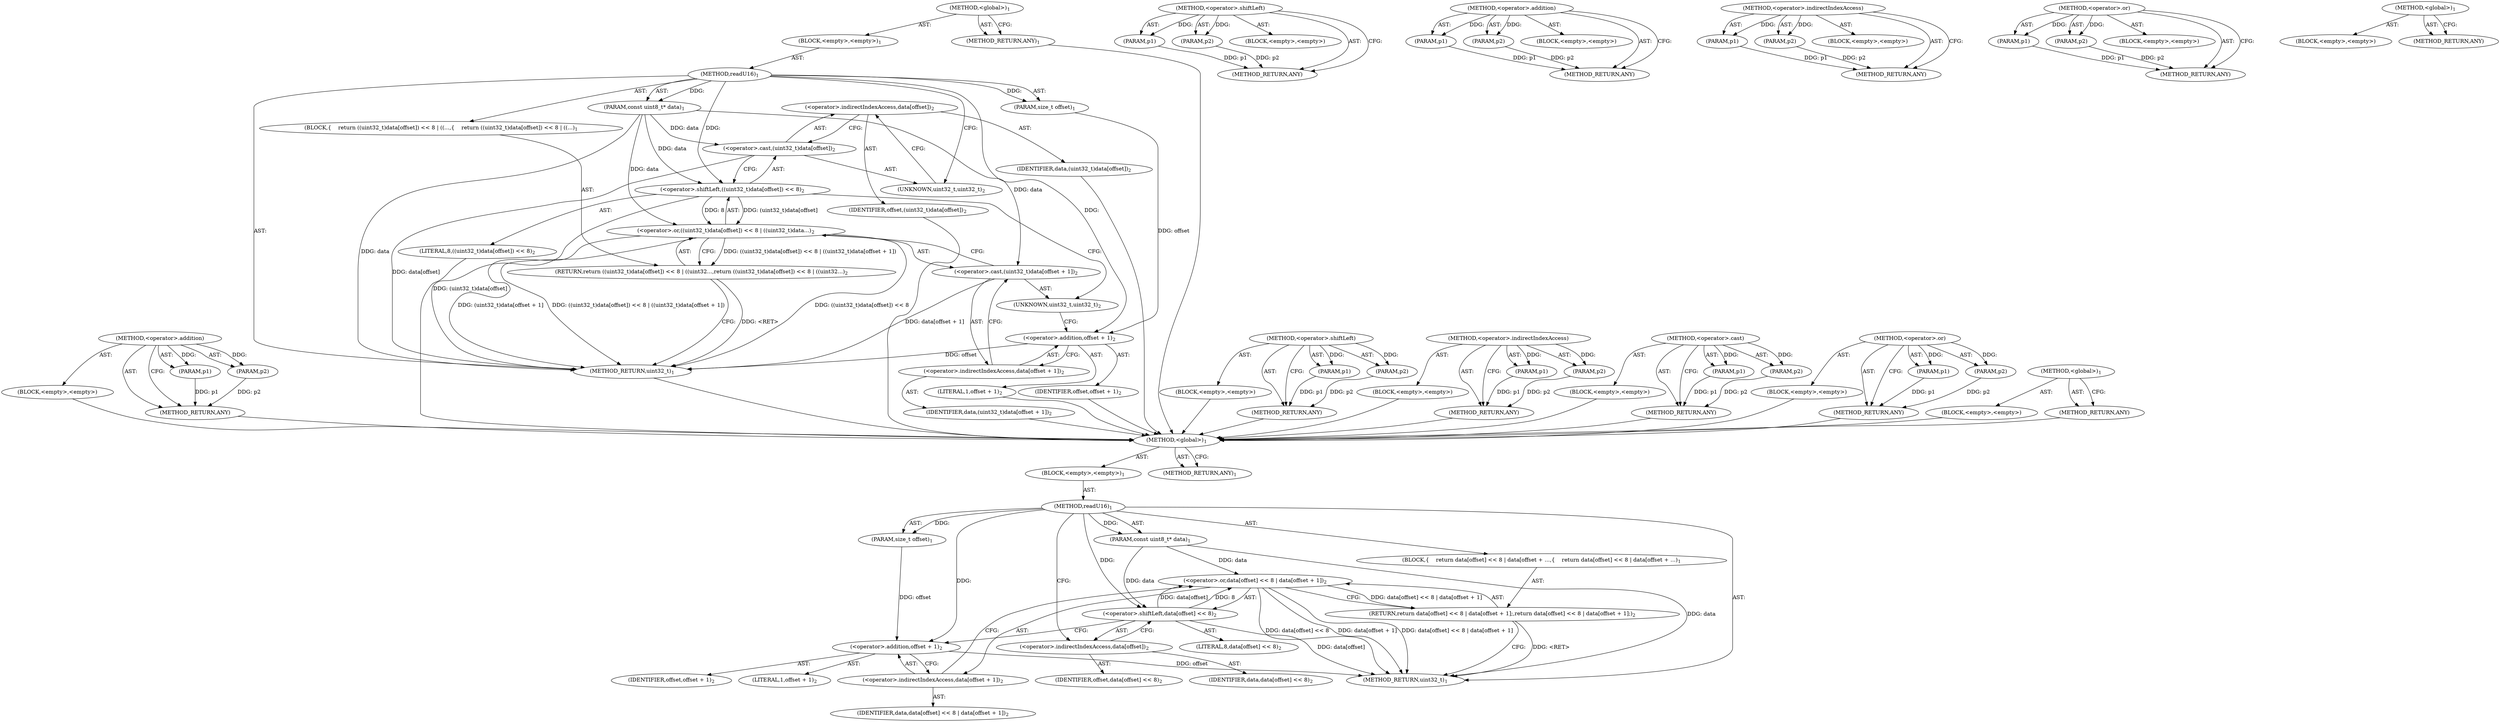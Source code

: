 digraph "&lt;global&gt;" {
vulnerable_6 [label=<(METHOD,&lt;global&gt;)<SUB>1</SUB>>];
vulnerable_7 [label=<(BLOCK,&lt;empty&gt;,&lt;empty&gt;)<SUB>1</SUB>>];
vulnerable_8 [label=<(METHOD,readU16)<SUB>1</SUB>>];
vulnerable_9 [label=<(PARAM,const uint8_t* data)<SUB>1</SUB>>];
vulnerable_10 [label=<(PARAM,size_t offset)<SUB>1</SUB>>];
vulnerable_11 [label=<(BLOCK,{
    return data[offset] &lt;&lt; 8 | data[offset + ...,{
    return data[offset] &lt;&lt; 8 | data[offset + ...)<SUB>1</SUB>>];
vulnerable_12 [label=<(RETURN,return data[offset] &lt;&lt; 8 | data[offset + 1];,return data[offset] &lt;&lt; 8 | data[offset + 1];)<SUB>2</SUB>>];
vulnerable_13 [label=<(&lt;operator&gt;.or,data[offset] &lt;&lt; 8 | data[offset + 1])<SUB>2</SUB>>];
vulnerable_14 [label=<(&lt;operator&gt;.shiftLeft,data[offset] &lt;&lt; 8)<SUB>2</SUB>>];
vulnerable_15 [label=<(&lt;operator&gt;.indirectIndexAccess,data[offset])<SUB>2</SUB>>];
vulnerable_16 [label=<(IDENTIFIER,data,data[offset] &lt;&lt; 8)<SUB>2</SUB>>];
vulnerable_17 [label=<(IDENTIFIER,offset,data[offset] &lt;&lt; 8)<SUB>2</SUB>>];
vulnerable_18 [label=<(LITERAL,8,data[offset] &lt;&lt; 8)<SUB>2</SUB>>];
vulnerable_19 [label=<(&lt;operator&gt;.indirectIndexAccess,data[offset + 1])<SUB>2</SUB>>];
vulnerable_20 [label=<(IDENTIFIER,data,data[offset] &lt;&lt; 8 | data[offset + 1])<SUB>2</SUB>>];
vulnerable_21 [label=<(&lt;operator&gt;.addition,offset + 1)<SUB>2</SUB>>];
vulnerable_22 [label=<(IDENTIFIER,offset,offset + 1)<SUB>2</SUB>>];
vulnerable_23 [label=<(LITERAL,1,offset + 1)<SUB>2</SUB>>];
vulnerable_24 [label=<(METHOD_RETURN,uint32_t)<SUB>1</SUB>>];
vulnerable_26 [label=<(METHOD_RETURN,ANY)<SUB>1</SUB>>];
vulnerable_52 [label=<(METHOD,&lt;operator&gt;.shiftLeft)>];
vulnerable_53 [label=<(PARAM,p1)>];
vulnerable_54 [label=<(PARAM,p2)>];
vulnerable_55 [label=<(BLOCK,&lt;empty&gt;,&lt;empty&gt;)>];
vulnerable_56 [label=<(METHOD_RETURN,ANY)>];
vulnerable_62 [label=<(METHOD,&lt;operator&gt;.addition)>];
vulnerable_63 [label=<(PARAM,p1)>];
vulnerable_64 [label=<(PARAM,p2)>];
vulnerable_65 [label=<(BLOCK,&lt;empty&gt;,&lt;empty&gt;)>];
vulnerable_66 [label=<(METHOD_RETURN,ANY)>];
vulnerable_57 [label=<(METHOD,&lt;operator&gt;.indirectIndexAccess)>];
vulnerable_58 [label=<(PARAM,p1)>];
vulnerable_59 [label=<(PARAM,p2)>];
vulnerable_60 [label=<(BLOCK,&lt;empty&gt;,&lt;empty&gt;)>];
vulnerable_61 [label=<(METHOD_RETURN,ANY)>];
vulnerable_47 [label=<(METHOD,&lt;operator&gt;.or)>];
vulnerable_48 [label=<(PARAM,p1)>];
vulnerable_49 [label=<(PARAM,p2)>];
vulnerable_50 [label=<(BLOCK,&lt;empty&gt;,&lt;empty&gt;)>];
vulnerable_51 [label=<(METHOD_RETURN,ANY)>];
vulnerable_41 [label=<(METHOD,&lt;global&gt;)<SUB>1</SUB>>];
vulnerable_42 [label=<(BLOCK,&lt;empty&gt;,&lt;empty&gt;)>];
vulnerable_43 [label=<(METHOD_RETURN,ANY)>];
fixed_71 [label=<(METHOD,&lt;operator&gt;.addition)>];
fixed_72 [label=<(PARAM,p1)>];
fixed_73 [label=<(PARAM,p2)>];
fixed_74 [label=<(BLOCK,&lt;empty&gt;,&lt;empty&gt;)>];
fixed_75 [label=<(METHOD_RETURN,ANY)>];
fixed_6 [label=<(METHOD,&lt;global&gt;)<SUB>1</SUB>>];
fixed_7 [label=<(BLOCK,&lt;empty&gt;,&lt;empty&gt;)<SUB>1</SUB>>];
fixed_8 [label=<(METHOD,readU16)<SUB>1</SUB>>];
fixed_9 [label=<(PARAM,const uint8_t* data)<SUB>1</SUB>>];
fixed_10 [label=<(PARAM,size_t offset)<SUB>1</SUB>>];
fixed_11 [label=<(BLOCK,{
    return ((uint32_t)data[offset]) &lt;&lt; 8 | ((...,{
    return ((uint32_t)data[offset]) &lt;&lt; 8 | ((...)<SUB>1</SUB>>];
fixed_12 [label=<(RETURN,return ((uint32_t)data[offset]) &lt;&lt; 8 | ((uint32...,return ((uint32_t)data[offset]) &lt;&lt; 8 | ((uint32...)<SUB>2</SUB>>];
fixed_13 [label=<(&lt;operator&gt;.or,((uint32_t)data[offset]) &lt;&lt; 8 | ((uint32_t)data...)<SUB>2</SUB>>];
fixed_14 [label=<(&lt;operator&gt;.shiftLeft,((uint32_t)data[offset]) &lt;&lt; 8)<SUB>2</SUB>>];
fixed_15 [label=<(&lt;operator&gt;.cast,(uint32_t)data[offset])<SUB>2</SUB>>];
fixed_16 [label=<(UNKNOWN,uint32_t,uint32_t)<SUB>2</SUB>>];
fixed_17 [label=<(&lt;operator&gt;.indirectIndexAccess,data[offset])<SUB>2</SUB>>];
fixed_18 [label=<(IDENTIFIER,data,(uint32_t)data[offset])<SUB>2</SUB>>];
fixed_19 [label=<(IDENTIFIER,offset,(uint32_t)data[offset])<SUB>2</SUB>>];
fixed_20 [label=<(LITERAL,8,((uint32_t)data[offset]) &lt;&lt; 8)<SUB>2</SUB>>];
fixed_21 [label=<(&lt;operator&gt;.cast,(uint32_t)data[offset + 1])<SUB>2</SUB>>];
fixed_22 [label=<(UNKNOWN,uint32_t,uint32_t)<SUB>2</SUB>>];
fixed_23 [label=<(&lt;operator&gt;.indirectIndexAccess,data[offset + 1])<SUB>2</SUB>>];
fixed_24 [label=<(IDENTIFIER,data,(uint32_t)data[offset + 1])<SUB>2</SUB>>];
fixed_25 [label=<(&lt;operator&gt;.addition,offset + 1)<SUB>2</SUB>>];
fixed_26 [label=<(IDENTIFIER,offset,offset + 1)<SUB>2</SUB>>];
fixed_27 [label=<(LITERAL,1,offset + 1)<SUB>2</SUB>>];
fixed_28 [label=<(METHOD_RETURN,uint32_t)<SUB>1</SUB>>];
fixed_30 [label=<(METHOD_RETURN,ANY)<SUB>1</SUB>>];
fixed_56 [label=<(METHOD,&lt;operator&gt;.shiftLeft)>];
fixed_57 [label=<(PARAM,p1)>];
fixed_58 [label=<(PARAM,p2)>];
fixed_59 [label=<(BLOCK,&lt;empty&gt;,&lt;empty&gt;)>];
fixed_60 [label=<(METHOD_RETURN,ANY)>];
fixed_66 [label=<(METHOD,&lt;operator&gt;.indirectIndexAccess)>];
fixed_67 [label=<(PARAM,p1)>];
fixed_68 [label=<(PARAM,p2)>];
fixed_69 [label=<(BLOCK,&lt;empty&gt;,&lt;empty&gt;)>];
fixed_70 [label=<(METHOD_RETURN,ANY)>];
fixed_61 [label=<(METHOD,&lt;operator&gt;.cast)>];
fixed_62 [label=<(PARAM,p1)>];
fixed_63 [label=<(PARAM,p2)>];
fixed_64 [label=<(BLOCK,&lt;empty&gt;,&lt;empty&gt;)>];
fixed_65 [label=<(METHOD_RETURN,ANY)>];
fixed_51 [label=<(METHOD,&lt;operator&gt;.or)>];
fixed_52 [label=<(PARAM,p1)>];
fixed_53 [label=<(PARAM,p2)>];
fixed_54 [label=<(BLOCK,&lt;empty&gt;,&lt;empty&gt;)>];
fixed_55 [label=<(METHOD_RETURN,ANY)>];
fixed_45 [label=<(METHOD,&lt;global&gt;)<SUB>1</SUB>>];
fixed_46 [label=<(BLOCK,&lt;empty&gt;,&lt;empty&gt;)>];
fixed_47 [label=<(METHOD_RETURN,ANY)>];
vulnerable_6 -> vulnerable_7  [key=0, label="AST: "];
vulnerable_6 -> vulnerable_26  [key=0, label="AST: "];
vulnerable_6 -> vulnerable_26  [key=1, label="CFG: "];
vulnerable_7 -> vulnerable_8  [key=0, label="AST: "];
vulnerable_8 -> vulnerable_9  [key=0, label="AST: "];
vulnerable_8 -> vulnerable_9  [key=1, label="DDG: "];
vulnerable_8 -> vulnerable_10  [key=0, label="AST: "];
vulnerable_8 -> vulnerable_10  [key=1, label="DDG: "];
vulnerable_8 -> vulnerable_11  [key=0, label="AST: "];
vulnerable_8 -> vulnerable_24  [key=0, label="AST: "];
vulnerable_8 -> vulnerable_15  [key=0, label="CFG: "];
vulnerable_8 -> vulnerable_14  [key=0, label="DDG: "];
vulnerable_8 -> vulnerable_21  [key=0, label="DDG: "];
vulnerable_9 -> vulnerable_24  [key=0, label="DDG: data"];
vulnerable_9 -> vulnerable_13  [key=0, label="DDG: data"];
vulnerable_9 -> vulnerable_14  [key=0, label="DDG: data"];
vulnerable_10 -> vulnerable_21  [key=0, label="DDG: offset"];
vulnerable_11 -> vulnerable_12  [key=0, label="AST: "];
vulnerable_12 -> vulnerable_13  [key=0, label="AST: "];
vulnerable_12 -> vulnerable_24  [key=0, label="CFG: "];
vulnerable_12 -> vulnerable_24  [key=1, label="DDG: &lt;RET&gt;"];
vulnerable_13 -> vulnerable_14  [key=0, label="AST: "];
vulnerable_13 -> vulnerable_19  [key=0, label="AST: "];
vulnerable_13 -> vulnerable_12  [key=0, label="CFG: "];
vulnerable_13 -> vulnerable_12  [key=1, label="DDG: data[offset] &lt;&lt; 8 | data[offset + 1]"];
vulnerable_13 -> vulnerable_24  [key=0, label="DDG: data[offset] &lt;&lt; 8"];
vulnerable_13 -> vulnerable_24  [key=1, label="DDG: data[offset + 1]"];
vulnerable_13 -> vulnerable_24  [key=2, label="DDG: data[offset] &lt;&lt; 8 | data[offset + 1]"];
vulnerable_14 -> vulnerable_15  [key=0, label="AST: "];
vulnerable_14 -> vulnerable_18  [key=0, label="AST: "];
vulnerable_14 -> vulnerable_21  [key=0, label="CFG: "];
vulnerable_14 -> vulnerable_24  [key=0, label="DDG: data[offset]"];
vulnerable_14 -> vulnerable_13  [key=0, label="DDG: data[offset]"];
vulnerable_14 -> vulnerable_13  [key=1, label="DDG: 8"];
vulnerable_15 -> vulnerable_16  [key=0, label="AST: "];
vulnerable_15 -> vulnerable_17  [key=0, label="AST: "];
vulnerable_15 -> vulnerable_14  [key=0, label="CFG: "];
vulnerable_19 -> vulnerable_20  [key=0, label="AST: "];
vulnerable_19 -> vulnerable_21  [key=0, label="AST: "];
vulnerable_19 -> vulnerable_13  [key=0, label="CFG: "];
vulnerable_21 -> vulnerable_22  [key=0, label="AST: "];
vulnerable_21 -> vulnerable_23  [key=0, label="AST: "];
vulnerable_21 -> vulnerable_19  [key=0, label="CFG: "];
vulnerable_21 -> vulnerable_24  [key=0, label="DDG: offset"];
vulnerable_52 -> vulnerable_53  [key=0, label="AST: "];
vulnerable_52 -> vulnerable_53  [key=1, label="DDG: "];
vulnerable_52 -> vulnerable_55  [key=0, label="AST: "];
vulnerable_52 -> vulnerable_54  [key=0, label="AST: "];
vulnerable_52 -> vulnerable_54  [key=1, label="DDG: "];
vulnerable_52 -> vulnerable_56  [key=0, label="AST: "];
vulnerable_52 -> vulnerable_56  [key=1, label="CFG: "];
vulnerable_53 -> vulnerable_56  [key=0, label="DDG: p1"];
vulnerable_54 -> vulnerable_56  [key=0, label="DDG: p2"];
vulnerable_62 -> vulnerable_63  [key=0, label="AST: "];
vulnerable_62 -> vulnerable_63  [key=1, label="DDG: "];
vulnerable_62 -> vulnerable_65  [key=0, label="AST: "];
vulnerable_62 -> vulnerable_64  [key=0, label="AST: "];
vulnerable_62 -> vulnerable_64  [key=1, label="DDG: "];
vulnerable_62 -> vulnerable_66  [key=0, label="AST: "];
vulnerable_62 -> vulnerable_66  [key=1, label="CFG: "];
vulnerable_63 -> vulnerable_66  [key=0, label="DDG: p1"];
vulnerable_64 -> vulnerable_66  [key=0, label="DDG: p2"];
vulnerable_57 -> vulnerable_58  [key=0, label="AST: "];
vulnerable_57 -> vulnerable_58  [key=1, label="DDG: "];
vulnerable_57 -> vulnerable_60  [key=0, label="AST: "];
vulnerable_57 -> vulnerable_59  [key=0, label="AST: "];
vulnerable_57 -> vulnerable_59  [key=1, label="DDG: "];
vulnerable_57 -> vulnerable_61  [key=0, label="AST: "];
vulnerable_57 -> vulnerable_61  [key=1, label="CFG: "];
vulnerable_58 -> vulnerable_61  [key=0, label="DDG: p1"];
vulnerable_59 -> vulnerable_61  [key=0, label="DDG: p2"];
vulnerable_47 -> vulnerable_48  [key=0, label="AST: "];
vulnerable_47 -> vulnerable_48  [key=1, label="DDG: "];
vulnerable_47 -> vulnerable_50  [key=0, label="AST: "];
vulnerable_47 -> vulnerable_49  [key=0, label="AST: "];
vulnerable_47 -> vulnerable_49  [key=1, label="DDG: "];
vulnerable_47 -> vulnerable_51  [key=0, label="AST: "];
vulnerable_47 -> vulnerable_51  [key=1, label="CFG: "];
vulnerable_48 -> vulnerable_51  [key=0, label="DDG: p1"];
vulnerable_49 -> vulnerable_51  [key=0, label="DDG: p2"];
vulnerable_41 -> vulnerable_42  [key=0, label="AST: "];
vulnerable_41 -> vulnerable_43  [key=0, label="AST: "];
vulnerable_41 -> vulnerable_43  [key=1, label="CFG: "];
fixed_71 -> fixed_72  [key=0, label="AST: "];
fixed_71 -> fixed_72  [key=1, label="DDG: "];
fixed_71 -> fixed_74  [key=0, label="AST: "];
fixed_71 -> fixed_73  [key=0, label="AST: "];
fixed_71 -> fixed_73  [key=1, label="DDG: "];
fixed_71 -> fixed_75  [key=0, label="AST: "];
fixed_71 -> fixed_75  [key=1, label="CFG: "];
fixed_72 -> fixed_75  [key=0, label="DDG: p1"];
fixed_73 -> fixed_75  [key=0, label="DDG: p2"];
fixed_74 -> vulnerable_6  [key=0];
fixed_75 -> vulnerable_6  [key=0];
fixed_6 -> fixed_7  [key=0, label="AST: "];
fixed_6 -> fixed_30  [key=0, label="AST: "];
fixed_6 -> fixed_30  [key=1, label="CFG: "];
fixed_7 -> fixed_8  [key=0, label="AST: "];
fixed_8 -> fixed_9  [key=0, label="AST: "];
fixed_8 -> fixed_9  [key=1, label="DDG: "];
fixed_8 -> fixed_10  [key=0, label="AST: "];
fixed_8 -> fixed_10  [key=1, label="DDG: "];
fixed_8 -> fixed_11  [key=0, label="AST: "];
fixed_8 -> fixed_28  [key=0, label="AST: "];
fixed_8 -> fixed_16  [key=0, label="CFG: "];
fixed_8 -> fixed_14  [key=0, label="DDG: "];
fixed_8 -> fixed_25  [key=0, label="DDG: "];
fixed_9 -> fixed_28  [key=0, label="DDG: data"];
fixed_9 -> fixed_13  [key=0, label="DDG: data"];
fixed_9 -> fixed_14  [key=0, label="DDG: data"];
fixed_9 -> fixed_21  [key=0, label="DDG: data"];
fixed_9 -> fixed_15  [key=0, label="DDG: data"];
fixed_10 -> fixed_25  [key=0, label="DDG: offset"];
fixed_11 -> fixed_12  [key=0, label="AST: "];
fixed_12 -> fixed_13  [key=0, label="AST: "];
fixed_12 -> fixed_28  [key=0, label="CFG: "];
fixed_12 -> fixed_28  [key=1, label="DDG: &lt;RET&gt;"];
fixed_13 -> fixed_14  [key=0, label="AST: "];
fixed_13 -> fixed_21  [key=0, label="AST: "];
fixed_13 -> fixed_12  [key=0, label="CFG: "];
fixed_13 -> fixed_12  [key=1, label="DDG: ((uint32_t)data[offset]) &lt;&lt; 8 | ((uint32_t)data[offset + 1])"];
fixed_13 -> fixed_28  [key=0, label="DDG: ((uint32_t)data[offset]) &lt;&lt; 8"];
fixed_13 -> fixed_28  [key=1, label="DDG: (uint32_t)data[offset + 1]"];
fixed_13 -> fixed_28  [key=2, label="DDG: ((uint32_t)data[offset]) &lt;&lt; 8 | ((uint32_t)data[offset + 1])"];
fixed_14 -> fixed_15  [key=0, label="AST: "];
fixed_14 -> fixed_20  [key=0, label="AST: "];
fixed_14 -> fixed_22  [key=0, label="CFG: "];
fixed_14 -> fixed_28  [key=0, label="DDG: (uint32_t)data[offset]"];
fixed_14 -> fixed_13  [key=0, label="DDG: (uint32_t)data[offset]"];
fixed_14 -> fixed_13  [key=1, label="DDG: 8"];
fixed_15 -> fixed_16  [key=0, label="AST: "];
fixed_15 -> fixed_17  [key=0, label="AST: "];
fixed_15 -> fixed_14  [key=0, label="CFG: "];
fixed_15 -> fixed_28  [key=0, label="DDG: data[offset]"];
fixed_16 -> fixed_17  [key=0, label="CFG: "];
fixed_17 -> fixed_18  [key=0, label="AST: "];
fixed_17 -> fixed_19  [key=0, label="AST: "];
fixed_17 -> fixed_15  [key=0, label="CFG: "];
fixed_18 -> vulnerable_6  [key=0];
fixed_19 -> vulnerable_6  [key=0];
fixed_20 -> vulnerable_6  [key=0];
fixed_21 -> fixed_22  [key=0, label="AST: "];
fixed_21 -> fixed_23  [key=0, label="AST: "];
fixed_21 -> fixed_13  [key=0, label="CFG: "];
fixed_21 -> fixed_28  [key=0, label="DDG: data[offset + 1]"];
fixed_22 -> fixed_25  [key=0, label="CFG: "];
fixed_23 -> fixed_24  [key=0, label="AST: "];
fixed_23 -> fixed_25  [key=0, label="AST: "];
fixed_23 -> fixed_21  [key=0, label="CFG: "];
fixed_24 -> vulnerable_6  [key=0];
fixed_25 -> fixed_26  [key=0, label="AST: "];
fixed_25 -> fixed_27  [key=0, label="AST: "];
fixed_25 -> fixed_23  [key=0, label="CFG: "];
fixed_25 -> fixed_28  [key=0, label="DDG: offset"];
fixed_26 -> vulnerable_6  [key=0];
fixed_27 -> vulnerable_6  [key=0];
fixed_28 -> vulnerable_6  [key=0];
fixed_30 -> vulnerable_6  [key=0];
fixed_56 -> fixed_57  [key=0, label="AST: "];
fixed_56 -> fixed_57  [key=1, label="DDG: "];
fixed_56 -> fixed_59  [key=0, label="AST: "];
fixed_56 -> fixed_58  [key=0, label="AST: "];
fixed_56 -> fixed_58  [key=1, label="DDG: "];
fixed_56 -> fixed_60  [key=0, label="AST: "];
fixed_56 -> fixed_60  [key=1, label="CFG: "];
fixed_57 -> fixed_60  [key=0, label="DDG: p1"];
fixed_58 -> fixed_60  [key=0, label="DDG: p2"];
fixed_59 -> vulnerable_6  [key=0];
fixed_60 -> vulnerable_6  [key=0];
fixed_66 -> fixed_67  [key=0, label="AST: "];
fixed_66 -> fixed_67  [key=1, label="DDG: "];
fixed_66 -> fixed_69  [key=0, label="AST: "];
fixed_66 -> fixed_68  [key=0, label="AST: "];
fixed_66 -> fixed_68  [key=1, label="DDG: "];
fixed_66 -> fixed_70  [key=0, label="AST: "];
fixed_66 -> fixed_70  [key=1, label="CFG: "];
fixed_67 -> fixed_70  [key=0, label="DDG: p1"];
fixed_68 -> fixed_70  [key=0, label="DDG: p2"];
fixed_69 -> vulnerable_6  [key=0];
fixed_70 -> vulnerable_6  [key=0];
fixed_61 -> fixed_62  [key=0, label="AST: "];
fixed_61 -> fixed_62  [key=1, label="DDG: "];
fixed_61 -> fixed_64  [key=0, label="AST: "];
fixed_61 -> fixed_63  [key=0, label="AST: "];
fixed_61 -> fixed_63  [key=1, label="DDG: "];
fixed_61 -> fixed_65  [key=0, label="AST: "];
fixed_61 -> fixed_65  [key=1, label="CFG: "];
fixed_62 -> fixed_65  [key=0, label="DDG: p1"];
fixed_63 -> fixed_65  [key=0, label="DDG: p2"];
fixed_64 -> vulnerable_6  [key=0];
fixed_65 -> vulnerable_6  [key=0];
fixed_51 -> fixed_52  [key=0, label="AST: "];
fixed_51 -> fixed_52  [key=1, label="DDG: "];
fixed_51 -> fixed_54  [key=0, label="AST: "];
fixed_51 -> fixed_53  [key=0, label="AST: "];
fixed_51 -> fixed_53  [key=1, label="DDG: "];
fixed_51 -> fixed_55  [key=0, label="AST: "];
fixed_51 -> fixed_55  [key=1, label="CFG: "];
fixed_52 -> fixed_55  [key=0, label="DDG: p1"];
fixed_53 -> fixed_55  [key=0, label="DDG: p2"];
fixed_54 -> vulnerable_6  [key=0];
fixed_55 -> vulnerable_6  [key=0];
fixed_45 -> fixed_46  [key=0, label="AST: "];
fixed_45 -> fixed_47  [key=0, label="AST: "];
fixed_45 -> fixed_47  [key=1, label="CFG: "];
fixed_46 -> vulnerable_6  [key=0];
fixed_47 -> vulnerable_6  [key=0];
}
